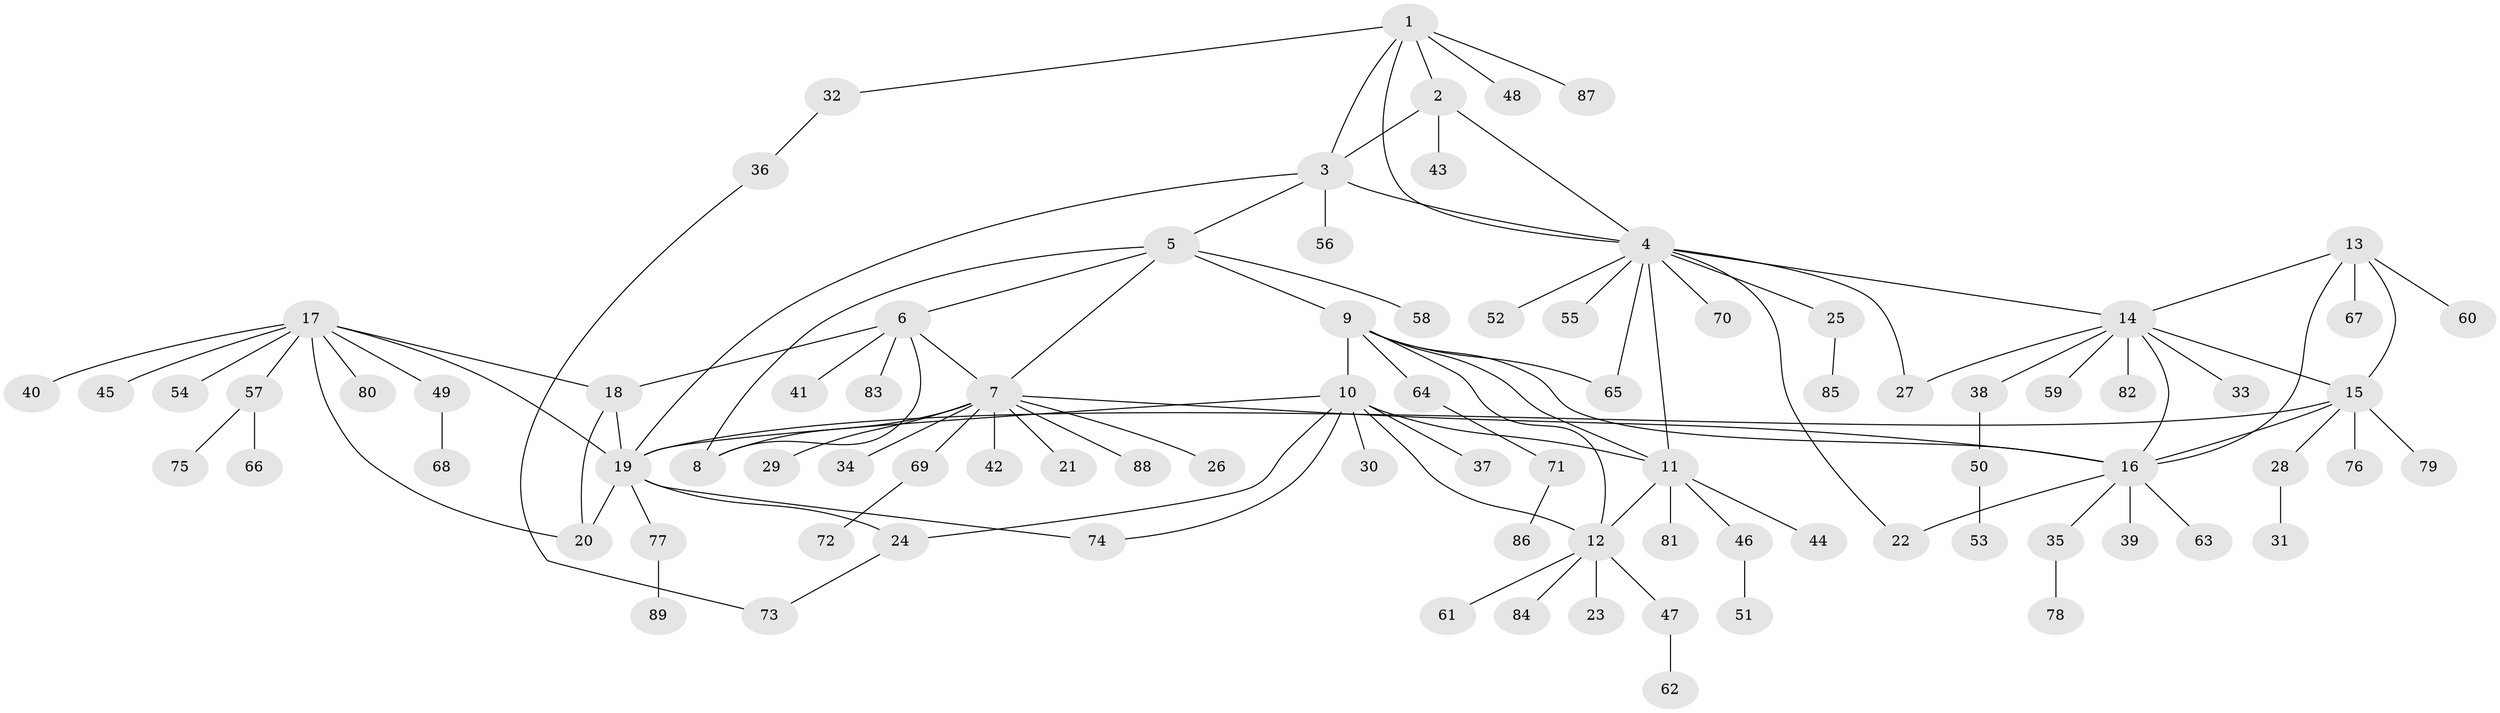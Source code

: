 // Generated by graph-tools (version 1.1) at 2025/11/02/27/25 16:11:37]
// undirected, 89 vertices, 115 edges
graph export_dot {
graph [start="1"]
  node [color=gray90,style=filled];
  1;
  2;
  3;
  4;
  5;
  6;
  7;
  8;
  9;
  10;
  11;
  12;
  13;
  14;
  15;
  16;
  17;
  18;
  19;
  20;
  21;
  22;
  23;
  24;
  25;
  26;
  27;
  28;
  29;
  30;
  31;
  32;
  33;
  34;
  35;
  36;
  37;
  38;
  39;
  40;
  41;
  42;
  43;
  44;
  45;
  46;
  47;
  48;
  49;
  50;
  51;
  52;
  53;
  54;
  55;
  56;
  57;
  58;
  59;
  60;
  61;
  62;
  63;
  64;
  65;
  66;
  67;
  68;
  69;
  70;
  71;
  72;
  73;
  74;
  75;
  76;
  77;
  78;
  79;
  80;
  81;
  82;
  83;
  84;
  85;
  86;
  87;
  88;
  89;
  1 -- 2;
  1 -- 3;
  1 -- 4;
  1 -- 32;
  1 -- 48;
  1 -- 87;
  2 -- 3;
  2 -- 4;
  2 -- 43;
  3 -- 4;
  3 -- 5;
  3 -- 19;
  3 -- 56;
  4 -- 11;
  4 -- 14;
  4 -- 22;
  4 -- 25;
  4 -- 27;
  4 -- 52;
  4 -- 55;
  4 -- 65;
  4 -- 70;
  5 -- 6;
  5 -- 7;
  5 -- 8;
  5 -- 9;
  5 -- 58;
  6 -- 7;
  6 -- 8;
  6 -- 18;
  6 -- 41;
  6 -- 83;
  7 -- 8;
  7 -- 16;
  7 -- 21;
  7 -- 26;
  7 -- 29;
  7 -- 34;
  7 -- 42;
  7 -- 69;
  7 -- 88;
  9 -- 10;
  9 -- 11;
  9 -- 12;
  9 -- 16;
  9 -- 64;
  9 -- 65;
  10 -- 11;
  10 -- 12;
  10 -- 19;
  10 -- 24;
  10 -- 30;
  10 -- 37;
  10 -- 74;
  11 -- 12;
  11 -- 44;
  11 -- 46;
  11 -- 81;
  12 -- 23;
  12 -- 47;
  12 -- 61;
  12 -- 84;
  13 -- 14;
  13 -- 15;
  13 -- 16;
  13 -- 60;
  13 -- 67;
  14 -- 15;
  14 -- 16;
  14 -- 27;
  14 -- 33;
  14 -- 38;
  14 -- 59;
  14 -- 82;
  15 -- 16;
  15 -- 19;
  15 -- 28;
  15 -- 76;
  15 -- 79;
  16 -- 22;
  16 -- 35;
  16 -- 39;
  16 -- 63;
  17 -- 18;
  17 -- 19;
  17 -- 20;
  17 -- 40;
  17 -- 45;
  17 -- 49;
  17 -- 54;
  17 -- 57;
  17 -- 80;
  18 -- 19;
  18 -- 20;
  19 -- 20;
  19 -- 24;
  19 -- 74;
  19 -- 77;
  24 -- 73;
  25 -- 85;
  28 -- 31;
  32 -- 36;
  35 -- 78;
  36 -- 73;
  38 -- 50;
  46 -- 51;
  47 -- 62;
  49 -- 68;
  50 -- 53;
  57 -- 66;
  57 -- 75;
  64 -- 71;
  69 -- 72;
  71 -- 86;
  77 -- 89;
}
